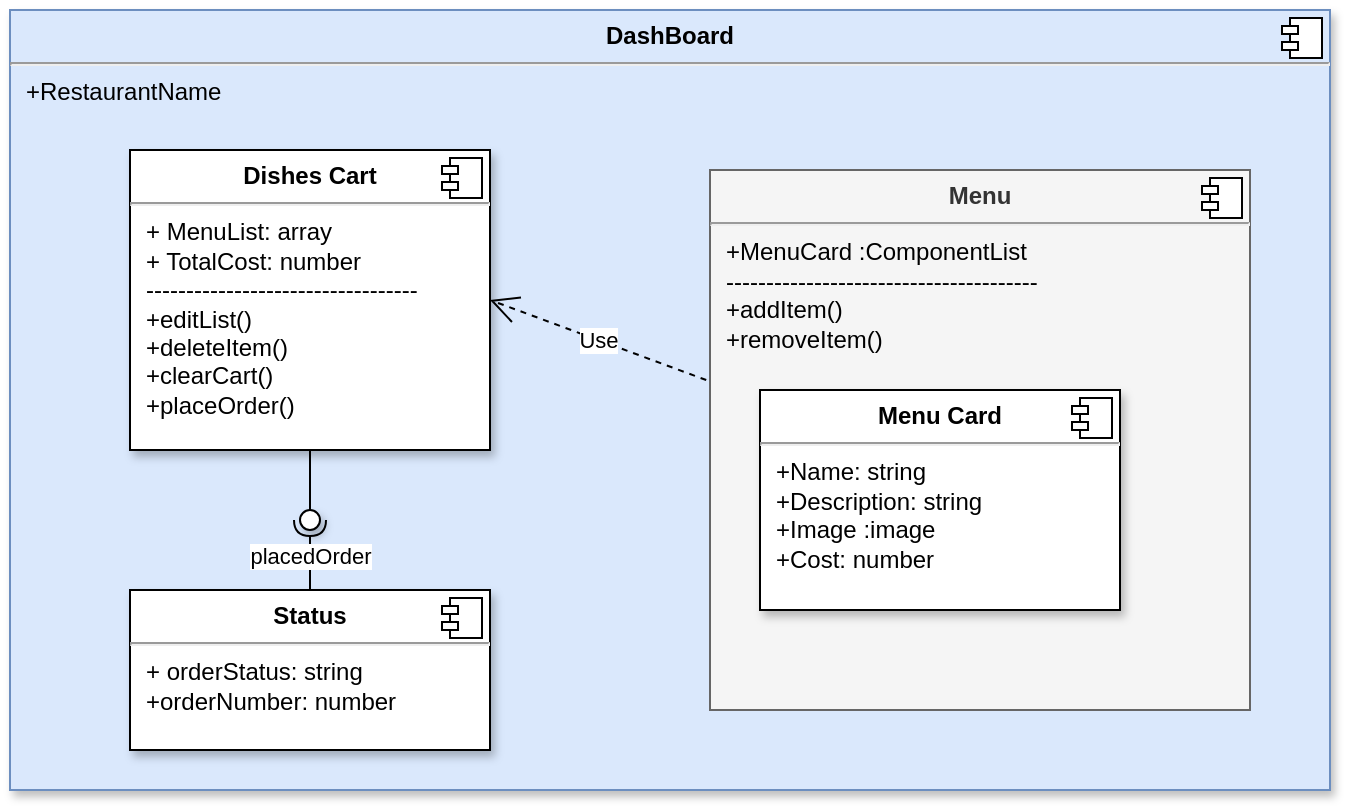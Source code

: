 <mxfile version="14.9.4" type="google"><diagram id="4MGYMzCdgB9um5SnQikA" name="Page-1"><mxGraphModel dx="1108" dy="425" grid="1" gridSize="10" guides="1" tooltips="1" connect="1" arrows="1" fold="1" page="1" pageScale="1" pageWidth="827" pageHeight="1169" math="0" shadow="0"><root><mxCell id="0"/><mxCell id="1" parent="0"/><mxCell id="afuiaaIAdBzGYJs9Xy6G-1" value="&lt;p style=&quot;margin: 0px ; margin-top: 6px ; text-align: center&quot;&gt;&lt;b&gt;DashBoard&lt;/b&gt;&lt;/p&gt;&lt;hr&gt;&lt;p style=&quot;margin: 0px ; margin-left: 8px&quot;&gt;+RestaurantName&lt;/p&gt;" style="align=left;overflow=fill;html=1;dropTarget=0;fillColor=#dae8fc;strokeColor=#6c8ebf;shadow=1;" vertex="1" parent="1"><mxGeometry x="140" y="50" width="660" height="390" as="geometry"/></mxCell><mxCell id="afuiaaIAdBzGYJs9Xy6G-2" value="" style="shape=component;jettyWidth=8;jettyHeight=4;" vertex="1" parent="afuiaaIAdBzGYJs9Xy6G-1"><mxGeometry x="1" width="20" height="20" relative="1" as="geometry"><mxPoint x="-24" y="4" as="offset"/></mxGeometry></mxCell><mxCell id="afuiaaIAdBzGYJs9Xy6G-3" value="&lt;p style=&quot;margin: 0px ; margin-top: 6px ; text-align: center&quot;&gt;&lt;b&gt;Menu&lt;/b&gt;&lt;/p&gt;&lt;hr&gt;&lt;p style=&quot;color: rgb(0 , 0 , 0) ; margin: 0px 0px 0px 8px&quot;&gt;+MenuCard :ComponentList&lt;/p&gt;&lt;p style=&quot;color: rgb(0 , 0 , 0) ; margin: 0px 0px 0px 8px&quot;&gt;---------------------------------------&lt;/p&gt;&lt;p style=&quot;color: rgb(0 , 0 , 0) ; margin: 0px 0px 0px 8px&quot;&gt;+addItem()&lt;/p&gt;&lt;p style=&quot;color: rgb(0 , 0 , 0) ; margin: 0px 0px 0px 8px&quot;&gt;+removeItem()&lt;/p&gt;&lt;p style=&quot;color: rgb(0 , 0 , 0) ; margin: 0px 0px 0px 8px&quot;&gt;&lt;br&gt;&lt;/p&gt;" style="align=left;overflow=fill;html=1;dropTarget=0;fillColor=#f5f5f5;strokeColor=#666666;fontColor=#333333;" vertex="1" parent="1"><mxGeometry x="490" y="130" width="270" height="270" as="geometry"/></mxCell><mxCell id="afuiaaIAdBzGYJs9Xy6G-4" value="" style="shape=component;jettyWidth=8;jettyHeight=4;" vertex="1" parent="afuiaaIAdBzGYJs9Xy6G-3"><mxGeometry x="1" width="20" height="20" relative="1" as="geometry"><mxPoint x="-24" y="4" as="offset"/></mxGeometry></mxCell><mxCell id="afuiaaIAdBzGYJs9Xy6G-11" value="&lt;p style=&quot;margin: 0px ; margin-top: 6px ; text-align: center&quot;&gt;&lt;b&gt;Status&lt;/b&gt;&lt;/p&gt;&lt;hr&gt;&lt;p style=&quot;margin: 0px ; margin-left: 8px&quot;&gt;+ orderStatus: string&lt;/p&gt;&lt;p style=&quot;margin: 0px ; margin-left: 8px&quot;&gt;+orderNumber: number&lt;/p&gt;&lt;p style=&quot;margin: 0px ; margin-left: 8px&quot;&gt;&lt;br&gt;&lt;br&gt;&lt;/p&gt;" style="align=left;overflow=fill;html=1;dropTarget=0;shadow=1;" vertex="1" parent="1"><mxGeometry x="200" y="340" width="180" height="80" as="geometry"/></mxCell><mxCell id="afuiaaIAdBzGYJs9Xy6G-12" value="" style="shape=component;jettyWidth=8;jettyHeight=4;" vertex="1" parent="afuiaaIAdBzGYJs9Xy6G-11"><mxGeometry x="1" width="20" height="20" relative="1" as="geometry"><mxPoint x="-24" y="4" as="offset"/></mxGeometry></mxCell><mxCell id="afuiaaIAdBzGYJs9Xy6G-13" value="&lt;p style=&quot;margin: 0px ; margin-top: 6px ; text-align: center&quot;&gt;&lt;b&gt;Dishes Cart&lt;/b&gt;&lt;/p&gt;&lt;hr&gt;&lt;p style=&quot;margin: 0px ; margin-left: 8px&quot;&gt;+ MenuList: array&lt;br&gt;&lt;/p&gt;&lt;p style=&quot;margin: 0px ; margin-left: 8px&quot;&gt;+ TotalCost: number&lt;/p&gt;&lt;p style=&quot;margin: 0px ; margin-left: 8px&quot;&gt;----------------------------------&lt;/p&gt;&lt;p style=&quot;margin: 0px ; margin-left: 8px&quot;&gt;+editList()&lt;/p&gt;&lt;p style=&quot;margin: 0px ; margin-left: 8px&quot;&gt;+deleteItem()&lt;/p&gt;&lt;p style=&quot;margin: 0px ; margin-left: 8px&quot;&gt;+clearCart()&lt;/p&gt;&lt;p style=&quot;margin: 0px ; margin-left: 8px&quot;&gt;+placeOrder()&lt;/p&gt;" style="align=left;overflow=fill;html=1;dropTarget=0;shadow=1;" vertex="1" parent="1"><mxGeometry x="200" y="120" width="180" height="150" as="geometry"/></mxCell><mxCell id="afuiaaIAdBzGYJs9Xy6G-14" value="" style="shape=component;jettyWidth=8;jettyHeight=4;" vertex="1" parent="afuiaaIAdBzGYJs9Xy6G-13"><mxGeometry x="1" width="20" height="20" relative="1" as="geometry"><mxPoint x="-24" y="4" as="offset"/></mxGeometry></mxCell><mxCell id="afuiaaIAdBzGYJs9Xy6G-15" value="&lt;p style=&quot;margin: 0px ; margin-top: 6px ; text-align: center&quot;&gt;&lt;b&gt;Menu Card&lt;/b&gt;&lt;/p&gt;&lt;hr&gt;&lt;p style=&quot;margin: 0px 0px 0px 8px&quot;&gt;+Name: string&lt;br&gt;&lt;/p&gt;&lt;p style=&quot;margin: 0px 0px 0px 8px&quot;&gt;+Description: string&lt;/p&gt;&lt;p style=&quot;margin: 0px 0px 0px 8px&quot;&gt;+Image :image&lt;/p&gt;&lt;p style=&quot;margin: 0px 0px 0px 8px&quot;&gt;+Cost: number&lt;/p&gt;" style="align=left;overflow=fill;html=1;dropTarget=0;shadow=1;" vertex="1" parent="1"><mxGeometry x="515" y="240" width="180" height="110" as="geometry"/></mxCell><mxCell id="afuiaaIAdBzGYJs9Xy6G-16" value="" style="shape=component;jettyWidth=8;jettyHeight=4;" vertex="1" parent="afuiaaIAdBzGYJs9Xy6G-15"><mxGeometry x="1" width="20" height="20" relative="1" as="geometry"><mxPoint x="-24" y="4" as="offset"/></mxGeometry></mxCell><mxCell id="afuiaaIAdBzGYJs9Xy6G-17" value="Use" style="endArrow=open;endSize=12;dashed=1;html=1;exitX=-0.007;exitY=0.389;exitDx=0;exitDy=0;entryX=1;entryY=0.5;entryDx=0;entryDy=0;exitPerimeter=0;" edge="1" parent="1" source="afuiaaIAdBzGYJs9Xy6G-3" target="afuiaaIAdBzGYJs9Xy6G-13"><mxGeometry width="160" relative="1" as="geometry"><mxPoint x="330" y="260" as="sourcePoint"/><mxPoint x="370" y="225" as="targetPoint"/></mxGeometry></mxCell><mxCell id="afuiaaIAdBzGYJs9Xy6G-19" value="" style="rounded=0;orthogonalLoop=1;jettySize=auto;html=1;endArrow=none;endFill=0;exitX=0.5;exitY=1;exitDx=0;exitDy=0;" edge="1" target="afuiaaIAdBzGYJs9Xy6G-21" parent="1" source="afuiaaIAdBzGYJs9Xy6G-13"><mxGeometry relative="1" as="geometry"><mxPoint x="390" y="265" as="sourcePoint"/></mxGeometry></mxCell><mxCell id="afuiaaIAdBzGYJs9Xy6G-20" value="placedOrder" style="rounded=0;orthogonalLoop=1;jettySize=auto;html=1;endArrow=halfCircle;endFill=0;entryX=0.5;entryY=0.5;entryDx=0;entryDy=0;endSize=6;strokeWidth=1;exitX=0.5;exitY=0;exitDx=0;exitDy=0;" edge="1" target="afuiaaIAdBzGYJs9Xy6G-21" parent="1" source="afuiaaIAdBzGYJs9Xy6G-11"><mxGeometry relative="1" as="geometry"><mxPoint x="430" y="265" as="sourcePoint"/></mxGeometry></mxCell><mxCell id="afuiaaIAdBzGYJs9Xy6G-21" value="" style="ellipse;whiteSpace=wrap;html=1;fontFamily=Helvetica;fontSize=12;fontColor=#000000;align=center;strokeColor=#000000;fillColor=#ffffff;points=[];aspect=fixed;resizable=0;shadow=1;" vertex="1" parent="1"><mxGeometry x="285" y="300" width="10" height="10" as="geometry"/></mxCell></root></mxGraphModel></diagram></mxfile>